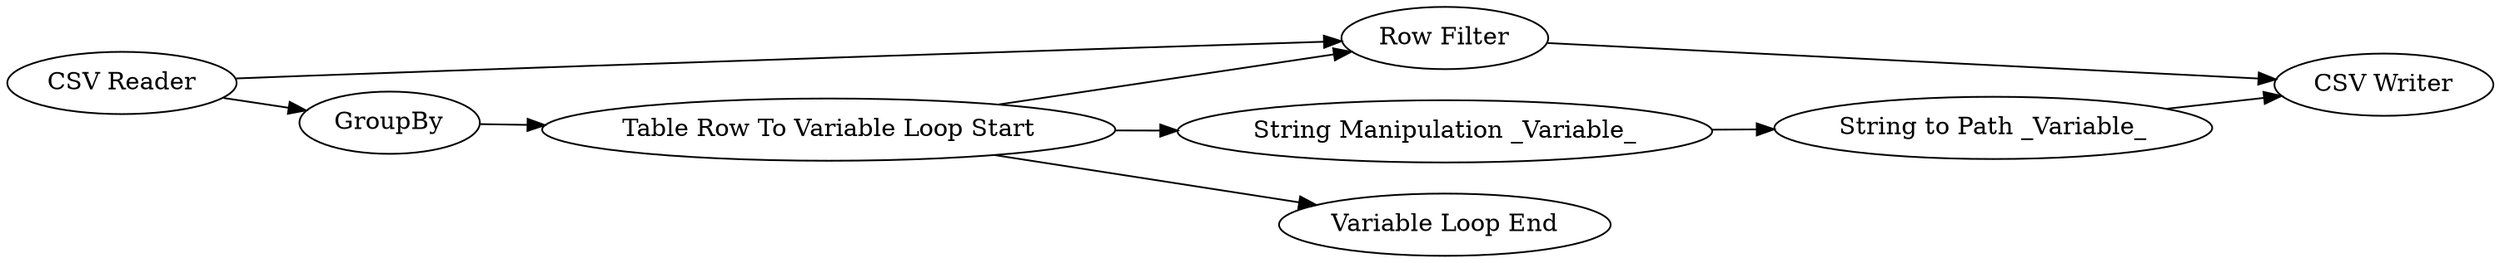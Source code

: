 digraph {
	4 -> 7
	7 -> 8
	4 -> 5
	8 -> 6
	1 -> 5
	5 -> 6
	1 -> 2
	2 -> 4
	4 -> 9
	5 [label="Row Filter"]
	1 [label="CSV Reader"]
	7 [label="String Manipulation _Variable_"]
	9 [label="Variable Loop End"]
	4 [label="Table Row To Variable Loop Start"]
	6 [label="CSV Writer"]
	8 [label="String to Path _Variable_"]
	2 [label=GroupBy]
	rankdir=LR
}
